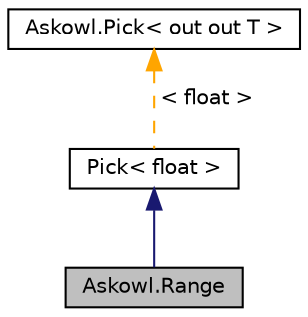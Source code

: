 digraph "Askowl.Range"
{
 // INTERACTIVE_SVG=YES
  edge [fontname="Helvetica",fontsize="10",labelfontname="Helvetica",labelfontsize="10"];
  node [fontname="Helvetica",fontsize="10",shape=record];
  Node3 [label="Askowl.Range",height=0.2,width=0.4,color="black", fillcolor="grey75", style="filled", fontcolor="black"];
  Node4 -> Node3 [dir="back",color="midnightblue",fontsize="10",style="solid",fontname="Helvetica"];
  Node4 [label="Pick\< float \>",height=0.2,width=0.4,color="black", fillcolor="white", style="filled",URL="$interface_askowl_1_1_pick.html"];
  Node5 -> Node4 [dir="back",color="orange",fontsize="10",style="dashed",label=" \< float \>" ,fontname="Helvetica"];
  Node5 [label="Askowl.Pick\< out out T \>",height=0.2,width=0.4,color="black", fillcolor="white", style="filled",URL="$interface_askowl_1_1_pick.html",tooltip="Interface so that code can use a picker without know more about the source. A picker returns a value ..."];
}
